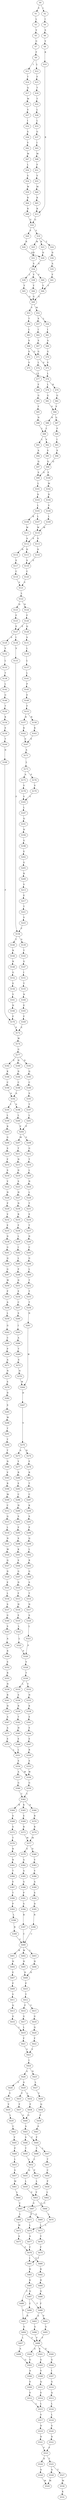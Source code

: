 strict digraph  {
	S0 -> S1 [ label = V ];
	S0 -> S2 [ label = I ];
	S1 -> S3 [ label = L ];
	S2 -> S4 [ label = I ];
	S3 -> S5 [ label = V ];
	S4 -> S6 [ label = S ];
	S5 -> S7 [ label = G ];
	S6 -> S8 [ label = V ];
	S7 -> S9 [ label = F ];
	S8 -> S10 [ label = K ];
	S9 -> S11 [ label = I ];
	S9 -> S12 [ label = L ];
	S10 -> S13 [ label = R ];
	S11 -> S14 [ label = T ];
	S12 -> S15 [ label = F ];
	S13 -> S16 [ label = G ];
	S14 -> S17 [ label = Q ];
	S15 -> S18 [ label = T ];
	S16 -> S19 [ label = Y ];
	S16 -> S20 [ label = F ];
	S17 -> S21 [ label = M ];
	S18 -> S22 [ label = T ];
	S19 -> S23 [ label = R ];
	S19 -> S24 [ label = T ];
	S19 -> S25 [ label = M ];
	S20 -> S26 [ label = R ];
	S21 -> S27 [ label = V ];
	S22 -> S28 [ label = L ];
	S23 -> S29 [ label = D ];
	S24 -> S30 [ label = D ];
	S25 -> S31 [ label = D ];
	S26 -> S29 [ label = D ];
	S27 -> S32 [ label = I ];
	S28 -> S33 [ label = L ];
	S29 -> S34 [ label = S ];
	S30 -> S35 [ label = A ];
	S31 -> S34 [ label = S ];
	S32 -> S36 [ label = S ];
	S33 -> S37 [ label = G ];
	S34 -> S38 [ label = V ];
	S34 -> S39 [ label = L ];
	S34 -> S40 [ label = F ];
	S35 -> S41 [ label = F ];
	S36 -> S42 [ label = V ];
	S37 -> S43 [ label = I ];
	S38 -> S44 [ label = Y ];
	S39 -> S45 [ label = Y ];
	S40 -> S46 [ label = Y ];
	S41 -> S46 [ label = Y ];
	S42 -> S47 [ label = M ];
	S43 -> S48 [ label = M ];
	S44 -> S49 [ label = G ];
	S45 -> S49 [ label = G ];
	S46 -> S49 [ label = G ];
	S47 -> S50 [ label = L ];
	S48 -> S51 [ label = F ];
	S49 -> S52 [ label = M ];
	S49 -> S53 [ label = V ];
	S50 -> S54 [ label = S ];
	S51 -> S55 [ label = V ];
	S52 -> S56 [ label = L ];
	S52 -> S57 [ label = S ];
	S53 -> S58 [ label = T ];
	S54 -> S59 [ label = W ];
	S55 -> S60 [ label = M ];
	S56 -> S61 [ label = I ];
	S57 -> S62 [ label = I ];
	S58 -> S63 [ label = L ];
	S59 -> S64 [ label = R ];
	S60 -> S65 [ label = K ];
	S61 -> S66 [ label = A ];
	S62 -> S67 [ label = S ];
	S63 -> S68 [ label = S ];
	S64 -> S69 [ label = R ];
	S65 -> S13 [ label = R ];
	S66 -> S70 [ label = G ];
	S67 -> S71 [ label = G ];
	S68 -> S72 [ label = S ];
	S68 -> S71 [ label = G ];
	S69 -> S16 [ label = G ];
	S70 -> S73 [ label = V ];
	S71 -> S74 [ label = L ];
	S71 -> S73 [ label = V ];
	S72 -> S75 [ label = V ];
	S73 -> S76 [ label = L ];
	S74 -> S77 [ label = L ];
	S75 -> S76 [ label = L ];
	S76 -> S78 [ label = L ];
	S76 -> S79 [ label = R ];
	S77 -> S80 [ label = F ];
	S78 -> S81 [ label = G ];
	S79 -> S82 [ label = G ];
	S80 -> S83 [ label = G ];
	S81 -> S84 [ label = V ];
	S82 -> S84 [ label = V ];
	S83 -> S85 [ label = F ];
	S84 -> S86 [ label = N ];
	S84 -> S87 [ label = G ];
	S85 -> S88 [ label = N ];
	S86 -> S89 [ label = L ];
	S87 -> S90 [ label = F ];
	S88 -> S89 [ label = L ];
	S89 -> S91 [ label = L ];
	S89 -> S92 [ label = V ];
	S90 -> S93 [ label = I ];
	S91 -> S94 [ label = A ];
	S92 -> S95 [ label = S ];
	S93 -> S96 [ label = S ];
	S94 -> S97 [ label = Q ];
	S95 -> S98 [ label = Q ];
	S96 -> S98 [ label = Q ];
	S97 -> S99 [ label = S ];
	S98 -> S99 [ label = S ];
	S98 -> S100 [ label = F ];
	S99 -> S101 [ label = L ];
	S100 -> S102 [ label = M ];
	S101 -> S103 [ label = D ];
	S102 -> S104 [ label = D ];
	S103 -> S105 [ label = L ];
	S104 -> S106 [ label = V ];
	S105 -> S107 [ label = L ];
	S105 -> S108 [ label = K ];
	S106 -> S109 [ label = L ];
	S107 -> S110 [ label = W ];
	S108 -> S111 [ label = W ];
	S109 -> S110 [ label = W ];
	S110 -> S112 [ label = A ];
	S110 -> S113 [ label = S ];
	S111 -> S112 [ label = A ];
	S112 -> S114 [ label = N ];
	S112 -> S115 [ label = D ];
	S113 -> S116 [ label = D ];
	S114 -> S117 [ label = E ];
	S115 -> S118 [ label = S ];
	S116 -> S118 [ label = S ];
	S117 -> S119 [ label = C ];
	S118 -> S120 [ label = C ];
	S119 -> S121 [ label = V ];
	S120 -> S121 [ label = V ];
	S121 -> S122 [ label = L ];
	S122 -> S123 [ label = D ];
	S122 -> S124 [ label = N ];
	S123 -> S125 [ label = F ];
	S124 -> S126 [ label = F ];
	S125 -> S127 [ label = E ];
	S126 -> S127 [ label = E ];
	S126 -> S128 [ label = Q ];
	S127 -> S129 [ label = S ];
	S127 -> S130 [ label = I ];
	S128 -> S131 [ label = S ];
	S129 -> S132 [ label = V ];
	S130 -> S133 [ label = V ];
	S131 -> S134 [ label = L ];
	S132 -> S135 [ label = L ];
	S133 -> S136 [ label = F ];
	S134 -> S137 [ label = L ];
	S135 -> S138 [ label = T ];
	S136 -> S139 [ label = S ];
	S136 -> S140 [ label = T ];
	S137 -> S141 [ label = L ];
	S138 -> S142 [ label = L ];
	S139 -> S143 [ label = T ];
	S140 -> S144 [ label = R ];
	S141 -> S145 [ label = P ];
	S142 -> S146 [ label = G ];
	S143 -> S147 [ label = G ];
	S144 -> S148 [ label = R ];
	S145 -> S149 [ label = E ];
	S146 -> S150 [ label = T ];
	S147 -> S151 [ label = I ];
	S148 -> S152 [ label = G ];
	S149 -> S153 [ label = F ];
	S150 -> S154 [ label = K ];
	S151 -> S155 [ label = T ];
	S152 -> S156 [ label = E ];
	S153 -> S157 [ label = H ];
	S153 -> S158 [ label = R ];
	S154 -> S159 [ label = E ];
	S155 -> S160 [ label = N ];
	S156 -> S161 [ label = Y ];
	S157 -> S162 [ label = K ];
	S158 -> S163 [ label = K ];
	S159 -> S164 [ label = T ];
	S160 -> S165 [ label = E ];
	S161 -> S166 [ label = D ];
	S162 -> S167 [ label = E ];
	S163 -> S167 [ label = E ];
	S164 -> S168 [ label = D ];
	S165 -> S169 [ label = F ];
	S166 -> S170 [ label = F ];
	S167 -> S171 [ label = A ];
	S168 -> S170 [ label = F ];
	S169 -> S172 [ label = E ];
	S170 -> S172 [ label = E ];
	S171 -> S173 [ label = L ];
	S172 -> S174 [ label = W ];
	S173 -> S175 [ label = A ];
	S173 -> S176 [ label = P ];
	S174 -> S177 [ label = G ];
	S175 -> S178 [ label = V ];
	S176 -> S179 [ label = V ];
	S177 -> S180 [ label = H ];
	S177 -> S181 [ label = D ];
	S177 -> S182 [ label = E ];
	S178 -> S183 [ label = V ];
	S179 -> S183 [ label = V ];
	S180 -> S184 [ label = D ];
	S181 -> S185 [ label = Q ];
	S182 -> S186 [ label = K ];
	S183 -> S187 [ label = L ];
	S184 -> S188 [ label = C ];
	S185 -> S189 [ label = C ];
	S186 -> S190 [ label = C ];
	S187 -> S191 [ label = Q ];
	S188 -> S192 [ label = A ];
	S189 -> S193 [ label = S ];
	S190 -> S192 [ label = A ];
	S191 -> S194 [ label = H ];
	S192 -> S195 [ label = I ];
	S192 -> S196 [ label = S ];
	S193 -> S197 [ label = T ];
	S194 -> S198 [ label = G ];
	S195 -> S199 [ label = L ];
	S196 -> S200 [ label = L ];
	S197 -> S201 [ label = L ];
	S198 -> S202 [ label = E ];
	S199 -> S203 [ label = R ];
	S200 -> S204 [ label = P ];
	S201 -> S204 [ label = P ];
	S202 -> S205 [ label = G ];
	S203 -> S206 [ label = G ];
	S204 -> S207 [ label = M ];
	S204 -> S208 [ label = V ];
	S205 -> S209 [ label = R ];
	S206 -> S210 [ label = S ];
	S207 -> S211 [ label = T ];
	S208 -> S212 [ label = G ];
	S209 -> S213 [ label = V ];
	S210 -> S214 [ label = F ];
	S211 -> S215 [ label = N ];
	S212 -> S216 [ label = T ];
	S213 -> S217 [ label = E ];
	S214 -> S218 [ label = S ];
	S215 -> S219 [ label = D ];
	S216 -> S220 [ label = L ];
	S217 -> S221 [ label = T ];
	S218 -> S222 [ label = V ];
	S219 -> S223 [ label = S ];
	S220 -> S224 [ label = N ];
	S221 -> S225 [ label = V ];
	S222 -> S226 [ label = N ];
	S223 -> S227 [ label = H ];
	S224 -> S228 [ label = L ];
	S225 -> S136 [ label = F ];
	S226 -> S229 [ label = P ];
	S227 -> S230 [ label = N ];
	S228 -> S231 [ label = T ];
	S229 -> S232 [ label = V ];
	S230 -> S233 [ label = R ];
	S231 -> S234 [ label = E ];
	S232 -> S235 [ label = E ];
	S233 -> S236 [ label = F ];
	S234 -> S237 [ label = T ];
	S235 -> S238 [ label = D ];
	S236 -> S239 [ label = L ];
	S237 -> S240 [ label = D ];
	S238 -> S241 [ label = G ];
	S239 -> S242 [ label = I ];
	S240 -> S243 [ label = C ];
	S241 -> S244 [ label = Q ];
	S242 -> S245 [ label = L ];
	S243 -> S246 [ label = G ];
	S244 -> S247 [ label = G ];
	S245 -> S248 [ label = P ];
	S246 -> S249 [ label = L ];
	S247 -> S250 [ label = W ];
	S248 -> S251 [ label = D ];
	S249 -> S252 [ label = T ];
	S250 -> S253 [ label = P ];
	S251 -> S254 [ label = E ];
	S252 -> S255 [ label = T ];
	S253 -> S256 [ label = A ];
	S254 -> S257 [ label = C ];
	S255 -> S258 [ label = T ];
	S256 -> S259 [ label = L ];
	S257 -> S260 [ label = S ];
	S258 -> S261 [ label = N ];
	S259 -> S262 [ label = G ];
	S260 -> S263 [ label = I ];
	S261 -> S264 [ label = W ];
	S262 -> S265 [ label = C ];
	S263 -> S266 [ label = A ];
	S264 -> S267 [ label = D ];
	S265 -> S268 [ label = P ];
	S266 -> S269 [ label = T ];
	S267 -> S270 [ label = V ];
	S268 -> S271 [ label = A ];
	S269 -> S272 [ label = S ];
	S270 -> S273 [ label = A ];
	S270 -> S274 [ label = D ];
	S271 -> S275 [ label = N ];
	S272 -> S276 [ label = N ];
	S273 -> S277 [ label = Y ];
	S274 -> S278 [ label = F ];
	S275 -> S279 [ label = S ];
	S276 -> S264 [ label = W ];
	S277 -> S280 [ label = R ];
	S278 -> S281 [ label = R ];
	S279 -> S282 [ label = D ];
	S280 -> S283 [ label = E ];
	S281 -> S284 [ label = T ];
	S282 -> S285 [ label = S ];
	S283 -> S286 [ label = C ];
	S284 -> S287 [ label = C ];
	S285 -> S288 [ label = W ];
	S286 -> S289 [ label = H ];
	S287 -> S290 [ label = K ];
	S288 -> S291 [ label = T ];
	S289 -> S292 [ label = S ];
	S290 -> S293 [ label = S ];
	S291 -> S294 [ label = T ];
	S292 -> S295 [ label = F ];
	S293 -> S296 [ label = P ];
	S294 -> S297 [ label = T ];
	S295 -> S298 [ label = S ];
	S296 -> S299 [ label = Q ];
	S297 -> S300 [ label = N ];
	S298 -> S301 [ label = K ];
	S299 -> S302 [ label = L ];
	S300 -> S303 [ label = V ];
	S301 -> S304 [ label = S ];
	S302 -> S305 [ label = R ];
	S303 -> S306 [ label = R ];
	S304 -> S307 [ label = G ];
	S305 -> S308 [ label = G ];
	S306 -> S309 [ label = M ];
	S307 -> S310 [ label = D ];
	S308 -> S311 [ label = S ];
	S309 -> S312 [ label = C ];
	S310 -> S313 [ label = F ];
	S311 -> S314 [ label = T ];
	S312 -> S315 [ label = Q ];
	S313 -> S316 [ label = H ];
	S314 -> S317 [ label = N ];
	S315 -> S318 [ label = L ];
	S316 -> S319 [ label = E ];
	S317 -> S320 [ label = S ];
	S318 -> S321 [ label = N ];
	S319 -> S322 [ label = L ];
	S320 -> S323 [ label = L ];
	S321 -> S324 [ label = W ];
	S322 -> S325 [ label = L ];
	S323 -> S326 [ label = P ];
	S324 -> S327 [ label = Q ];
	S325 -> S326 [ label = P ];
	S326 -> S328 [ label = V ];
	S327 -> S329 [ label = D ];
	S328 -> S330 [ label = T ];
	S329 -> S331 [ label = E ];
	S330 -> S332 [ label = Y ];
	S330 -> S333 [ label = L ];
	S331 -> S334 [ label = L ];
	S332 -> S335 [ label = N ];
	S333 -> S336 [ label = S ];
	S334 -> S337 [ label = S ];
	S335 -> S338 [ label = K ];
	S336 -> S339 [ label = R ];
	S337 -> S340 [ label = G ];
	S338 -> S341 [ label = E ];
	S339 -> S342 [ label = T ];
	S340 -> S343 [ label = S ];
	S341 -> S344 [ label = E ];
	S342 -> S345 [ label = H ];
	S343 -> S346 [ label = A ];
	S344 -> S347 [ label = E ];
	S345 -> S348 [ label = E ];
	S346 -> S349 [ label = R ];
	S347 -> S350 [ label = R ];
	S348 -> S351 [ label = L ];
	S349 -> S352 [ label = S ];
	S350 -> S353 [ label = S ];
	S351 -> S354 [ label = S ];
	S352 -> S355 [ label = R ];
	S353 -> S356 [ label = W ];
	S354 -> S357 [ label = A ];
	S354 -> S356 [ label = W ];
	S355 -> S358 [ label = N ];
	S356 -> S359 [ label = G ];
	S357 -> S360 [ label = G ];
	S358 -> S361 [ label = R ];
	S359 -> S362 [ label = C ];
	S360 -> S362 [ label = C ];
	S361 -> S363 [ label = H ];
	S362 -> S364 [ label = R ];
	S362 -> S365 [ label = K ];
	S362 -> S366 [ label = A ];
	S363 -> S367 [ label = A ];
	S364 -> S368 [ label = S ];
	S365 -> S369 [ label = E ];
	S366 -> S370 [ label = R ];
	S367 -> S371 [ label = A ];
	S368 -> S372 [ label = S ];
	S369 -> S373 [ label = R ];
	S370 -> S374 [ label = R ];
	S371 -> S375 [ label = E ];
	S372 -> S376 [ label = T ];
	S373 -> S377 [ label = M ];
	S374 -> S377 [ label = M ];
	S375 -> S351 [ label = L ];
	S376 -> S378 [ label = R ];
	S377 -> S379 [ label = E ];
	S377 -> S380 [ label = D ];
	S378 -> S381 [ label = R ];
	S379 -> S382 [ label = A ];
	S380 -> S383 [ label = V ];
	S381 -> S384 [ label = T ];
	S382 -> S385 [ label = A ];
	S383 -> S386 [ label = V ];
	S384 -> S387 [ label = E ];
	S385 -> S388 [ label = G ];
	S386 -> S389 [ label = A ];
	S387 -> S390 [ label = T ];
	S388 -> S391 [ label = P ];
	S389 -> S392 [ label = S ];
	S390 -> S393 [ label = P ];
	S391 -> S394 [ label = S ];
	S392 -> S395 [ label = D ];
	S393 -> S396 [ label = L ];
	S394 -> S397 [ label = R ];
	S395 -> S398 [ label = R ];
	S396 -> S399 [ label = R ];
	S397 -> S400 [ label = C ];
	S398 -> S400 [ label = C ];
	S399 -> S400 [ label = C ];
	S400 -> S401 [ label = R ];
	S400 -> S402 [ label = W ];
	S400 -> S403 [ label = L ];
	S401 -> S404 [ label = H ];
	S402 -> S405 [ label = H ];
	S403 -> S406 [ label = H ];
	S404 -> S407 [ label = E ];
	S405 -> S408 [ label = D ];
	S406 -> S408 [ label = D ];
	S407 -> S409 [ label = P ];
	S408 -> S410 [ label = P ];
	S409 -> S411 [ label = V ];
	S410 -> S412 [ label = T ];
	S411 -> S413 [ label = Q ];
	S412 -> S414 [ label = F ];
	S412 -> S415 [ label = Y ];
	S413 -> S416 [ label = G ];
	S414 -> S417 [ label = G ];
	S415 -> S418 [ label = G ];
	S416 -> S419 [ label = L ];
	S417 -> S419 [ label = L ];
	S418 -> S420 [ label = Q ];
	S419 -> S421 [ label = F ];
	S420 -> S422 [ label = F ];
	S421 -> S423 [ label = V ];
	S422 -> S423 [ label = V ];
	S423 -> S424 [ label = I ];
	S424 -> S425 [ label = N ];
	S424 -> S426 [ label = G ];
	S425 -> S427 [ label = L ];
	S426 -> S428 [ label = V ];
	S426 -> S429 [ label = A ];
	S427 -> S430 [ label = Y ];
	S428 -> S431 [ label = Y ];
	S429 -> S432 [ label = L ];
	S429 -> S433 [ label = F ];
	S430 -> S434 [ label = Q ];
	S431 -> S435 [ label = V ];
	S432 -> S436 [ label = F ];
	S433 -> S437 [ label = F ];
	S434 -> S438 [ label = F ];
	S435 -> S439 [ label = I ];
	S436 -> S440 [ label = G ];
	S437 -> S440 [ label = G ];
	S438 -> S441 [ label = A ];
	S439 -> S442 [ label = C ];
	S440 -> S443 [ label = A ];
	S441 -> S444 [ label = F ];
	S442 -> S445 [ label = F ];
	S443 -> S444 [ label = F ];
	S443 -> S446 [ label = S ];
	S444 -> S447 [ label = L ];
	S444 -> S448 [ label = T ];
	S445 -> S449 [ label = P ];
	S446 -> S450 [ label = T ];
	S447 -> S451 [ label = T ];
	S448 -> S452 [ label = L ];
	S449 -> S453 [ label = L ];
	S450 -> S452 [ label = L ];
	S451 -> S454 [ label = C ];
	S452 -> S455 [ label = Q ];
	S452 -> S456 [ label = P ];
	S453 -> S457 [ label = S ];
	S454 -> S458 [ label = P ];
	S455 -> S459 [ label = L ];
	S456 -> S460 [ label = L ];
	S457 -> S461 [ label = M ];
	S458 -> S462 [ label = L ];
	S459 -> S463 [ label = V ];
	S460 -> S463 [ label = V ];
	S461 -> S464 [ label = L ];
	S462 -> S465 [ label = C ];
	S463 -> S466 [ label = G ];
	S463 -> S467 [ label = S ];
	S464 -> S465 [ label = C ];
	S465 -> S468 [ label = L ];
	S465 -> S469 [ label = A ];
	S466 -> S470 [ label = L ];
	S467 -> S471 [ label = L ];
	S468 -> S472 [ label = M ];
	S469 -> S473 [ label = L ];
	S470 -> S474 [ label = L ];
	S471 -> S474 [ label = L ];
	S472 -> S475 [ label = A ];
	S473 -> S476 [ label = V ];
	S474 -> S477 [ label = A ];
	S475 -> S478 [ label = F ];
	S476 -> S479 [ label = F ];
	S477 -> S478 [ label = F ];
	S478 -> S480 [ label = V ];
	S478 -> S481 [ label = I ];
	S479 -> S481 [ label = I ];
	S480 -> S482 [ label = R ];
	S481 -> S483 [ label = R ];
	S482 -> S484 [ label = H ];
	S483 -> S485 [ label = K ];
	S484 -> S486 [ label = Q ];
	S485 -> S487 [ label = Q ];
	S485 -> S488 [ label = C ];
	S486 -> S489 [ label = F ];
	S487 -> S489 [ label = F ];
	S487 -> S490 [ label = C ];
	S488 -> S491 [ label = R ];
	S489 -> S492 [ label = P ];
	S489 -> S493 [ label = A ];
	S490 -> S491 [ label = R ];
	S491 -> S494 [ label = G ];
	S492 -> S495 [ label = G ];
	S493 -> S496 [ label = G ];
	S494 -> S497 [ label = L ];
	S494 -> S498 [ label = F ];
	S495 -> S498 [ label = F ];
	S496 -> S498 [ label = F ];
	S497 -> S499 [ label = A ];
	S498 -> S500 [ label = E ];
	S498 -> S501 [ label = K ];
	S498 -> S502 [ label = A ];
	S499 -> S503 [ label = G ];
	S500 -> S504 [ label = G ];
	S501 -> S505 [ label = G ];
	S502 -> S503 [ label = G ];
	S503 -> S506 [ label = A ];
	S504 -> S507 [ label = I ];
	S505 -> S508 [ label = V ];
	S506 -> S509 [ label = E ];
	S507 -> S510 [ label = G ];
	S508 -> S511 [ label = Q ];
	S509 -> S512 [ label = E ];
	S510 -> S513 [ label = Q ];
	S511 -> S514 [ label = E ];
	S512 -> S515 [ label = L ];
	S513 -> S516 [ label = L ];
	S514 -> S515 [ label = L ];
	S515 -> S517 [ label = V ];
	S516 -> S518 [ label = L ];
	S517 -> S519 [ label = D ];
	S518 -> S520 [ label = S ];
	S519 -> S521 [ label = D ];
	S520 -> S522 [ label = D ];
	S521 -> S523 [ label = F ];
	S522 -> S523 [ label = F ];
	S523 -> S524 [ label = D ];
	S523 -> S525 [ label = T ];
	S524 -> S526 [ label = A ];
	S525 -> S527 [ label = T ];
	S525 -> S528 [ label = A ];
	S526 -> S529 [ label = M ];
	S527 -> S530 [ label = M ];
	S528 -> S529 [ label = M ];
	S530 -> S531 [ label = K ];
}
